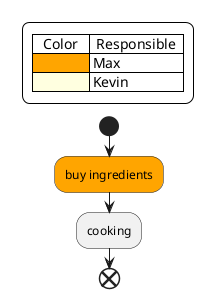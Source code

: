 @startuml
<style>
legend {
  BackGroundColor white
  Padding 10
}
</style>
legend top right
    |   Color   |  Responsible  |
    |<#orange>| Max |
    |<#lightyellow>| Kevin |
endlegend

start

#orange:buy ingredients;
:cooking;
end
@enduml
